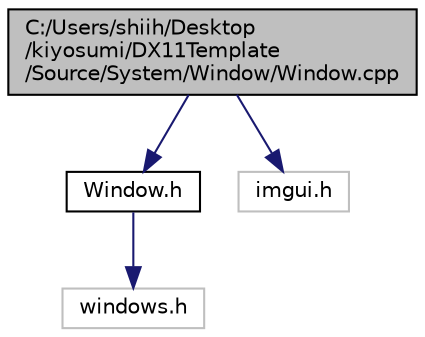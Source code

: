 digraph "C:/Users/shiih/Desktop/kiyosumi/DX11Template/Source/System/Window/Window.cpp"
{
 // LATEX_PDF_SIZE
  edge [fontname="Helvetica",fontsize="10",labelfontname="Helvetica",labelfontsize="10"];
  node [fontname="Helvetica",fontsize="10",shape=record];
  Node1 [label="C:/Users/shiih/Desktop\l/kiyosumi/DX11Template\l/Source/System/Window/Window.cpp",height=0.2,width=0.4,color="black", fillcolor="grey75", style="filled", fontcolor="black",tooltip="Window生成,WndProc(CALLBACK関数)の管理"];
  Node1 -> Node2 [color="midnightblue",fontsize="10",style="solid",fontname="Helvetica"];
  Node2 [label="Window.h",height=0.2,width=0.4,color="black", fillcolor="white", style="filled",URL="$_window_8h.html",tooltip="Window生成,WndProc(CALLBACK関数)の管理"];
  Node2 -> Node3 [color="midnightblue",fontsize="10",style="solid",fontname="Helvetica"];
  Node3 [label="windows.h",height=0.2,width=0.4,color="grey75", fillcolor="white", style="filled",tooltip=" "];
  Node1 -> Node4 [color="midnightblue",fontsize="10",style="solid",fontname="Helvetica"];
  Node4 [label="imgui.h",height=0.2,width=0.4,color="grey75", fillcolor="white", style="filled",tooltip=" "];
}
